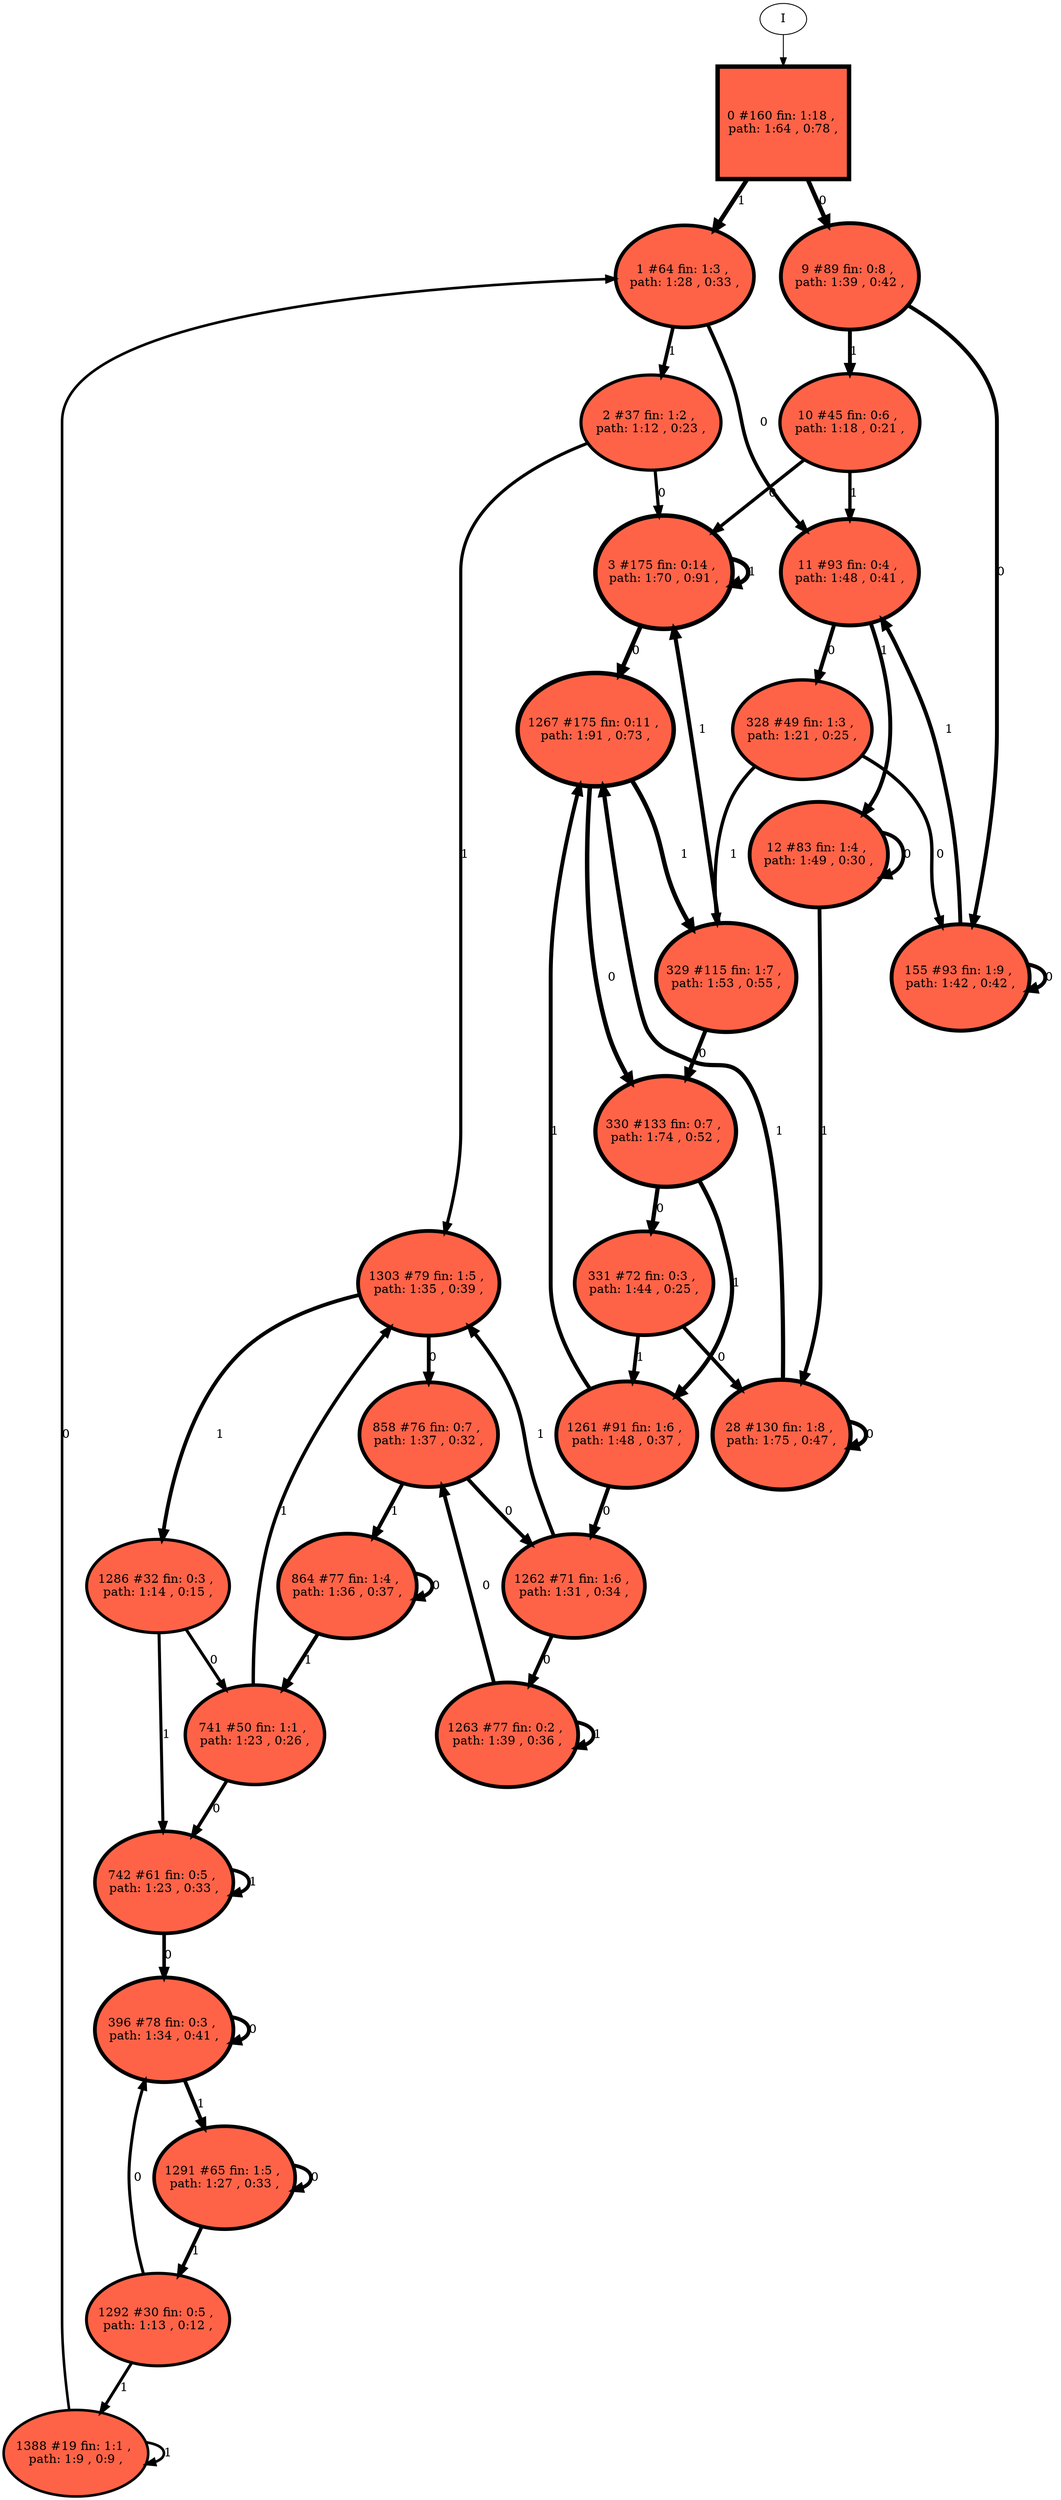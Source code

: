 // produced with flexfringe // 
digraph DFA {
	0 [label="root" shape=box];
		I -> 0;
	0 [ label="0 #160 fin: 1:18 , 
 path: 1:64 , 0:78 , " , style=filled, fillcolor="tomato", width=1.80524, height=1.80524, penwidth=5.0814];
		0 -> 1 [label="1 " , penwidth=5.0814 ];
		0 -> 9 [label="0 " , penwidth=5.0814 ];
	1 [ label="1 #64 fin: 1:3 , 
 path: 1:28 , 0:33 , " , style=filled, fillcolor="tomato", width=1.64372, height=1.64372, penwidth=4.17439];
		1 -> 2 [label="1 " , penwidth=4.17439 ];
		1 -> 11 [label="0 " , penwidth=4.17439 ];
	9 [ label="9 #89 fin: 0:8 , 
 path: 1:39 , 0:42 , " , style=filled, fillcolor="tomato", width=1.70471, height=1.70471, penwidth=4.49981];
		9 -> 10 [label="1 " , penwidth=4.49981 ];
		9 -> 155 [label="0 " , penwidth=4.49981 ];
	2 [ label="2 #37 fin: 1:2 , 
 path: 1:12 , 0:23 , " , style=filled, fillcolor="tomato", width=1.53419, height=1.53419, penwidth=3.63759];
		2 -> 1303 [label="1 " , penwidth=3.63759 ];
		2 -> 3 [label="0 " , penwidth=3.63759 ];
	10 [ label="10 #45 fin: 0:6 , 
 path: 1:18 , 0:21 , " , style=filled, fillcolor="tomato", width=1.57457, height=1.57457, penwidth=3.82864];
		10 -> 11 [label="1 " , penwidth=3.82864 ];
		10 -> 3 [label="0 " , penwidth=3.82864 ];
	155 [ label="155 #93 fin: 1:9 , 
 path: 1:42 , 0:42 , " , style=filled, fillcolor="tomato", width=1.71259, height=1.71259, penwidth=4.54329];
		155 -> 11 [label="1 " , penwidth=4.54329 ];
		155 -> 155 [label="0 " , penwidth=4.54329 ];
	3 [ label="3 #175 fin: 0:14 , 
 path: 1:70 , 0:91 , " , style=filled, fillcolor="tomato", width=1.81978, height=1.81978, penwidth=5.17048];
		3 -> 3 [label="1 " , penwidth=5.17048 ];
		3 -> 1267 [label="0 " , penwidth=5.17048 ];
	11 [ label="11 #93 fin: 0:4 , 
 path: 1:48 , 0:41 , " , style=filled, fillcolor="tomato", width=1.71259, height=1.71259, penwidth=4.54329];
		11 -> 12 [label="1 " , penwidth=4.54329 ];
		11 -> 328 [label="0 " , penwidth=4.54329 ];
	1267 [ label="1267 #175 fin: 0:11 , 
 path: 1:91 , 0:73 , " , style=filled, fillcolor="tomato", width=1.81978, height=1.81978, penwidth=5.17048];
		1267 -> 329 [label="1 " , penwidth=5.17048 ];
		1267 -> 330 [label="0 " , penwidth=5.17048 ];
	12 [ label="12 #83 fin: 1:4 , 
 path: 1:49 , 0:30 , " , style=filled, fillcolor="tomato", width=1.69209, height=1.69209, penwidth=4.43082];
		12 -> 28 [label="1 " , penwidth=4.43082 ];
		12 -> 12 [label="0 " , penwidth=4.43082 ];
	328 [ label="328 #49 fin: 1:3 , 
 path: 1:21 , 0:25 , " , style=filled, fillcolor="tomato", width=1.59169, height=1.59169, penwidth=3.91202];
		328 -> 329 [label="1 " , penwidth=3.91202 ];
		328 -> 155 [label="0 " , penwidth=3.91202 ];
	28 [ label="28 #130 fin: 1:8 , 
 path: 1:75 , 0:47 , " , style=filled, fillcolor="tomato", width=1.77074, height=1.77074, penwidth=4.8752];
		28 -> 1267 [label="1 " , penwidth=4.8752 ];
		28 -> 28 [label="0 " , penwidth=4.8752 ];
	329 [ label="329 #115 fin: 1:7 , 
 path: 1:53 , 0:55 , " , style=filled, fillcolor="tomato", width=1.74982, height=1.74982, penwidth=4.75359];
		329 -> 3 [label="1 " , penwidth=4.75359 ];
		329 -> 330 [label="0 " , penwidth=4.75359 ];
	330 [ label="330 #133 fin: 0:7 , 
 path: 1:74 , 0:52 , " , style=filled, fillcolor="tomato", width=1.77459, height=1.77459, penwidth=4.89784];
		330 -> 1261 [label="1 " , penwidth=4.89784 ];
		330 -> 331 [label="0 " , penwidth=4.89784 ];
	1261 [ label="1261 #91 fin: 1:6 , 
 path: 1:48 , 0:37 , " , style=filled, fillcolor="tomato", width=1.7087, height=1.7087, penwidth=4.52179];
		1261 -> 1267 [label="1 " , penwidth=4.52179 ];
		1261 -> 1262 [label="0 " , penwidth=4.52179 ];
	331 [ label="331 #72 fin: 0:3 , 
 path: 1:44 , 0:25 , " , style=filled, fillcolor="tomato", width=1.66591, height=1.66591, penwidth=4.29046];
		331 -> 1261 [label="1 " , penwidth=4.29046 ];
		331 -> 28 [label="0 " , penwidth=4.29046 ];
	1262 [ label="1262 #71 fin: 1:6 , 
 path: 1:31 , 0:34 , " , style=filled, fillcolor="tomato", width=1.66329, height=1.66329, penwidth=4.27667];
		1262 -> 1303 [label="1 " , penwidth=4.27667 ];
		1262 -> 1263 [label="0 " , penwidth=4.27667 ];
	1291 [ label="1291 #65 fin: 1:5 , 
 path: 1:27 , 0:33 , " , style=filled, fillcolor="tomato", width=1.64667, height=1.64667, penwidth=4.18965];
		1291 -> 1292 [label="1 " , penwidth=4.18965 ];
		1291 -> 1291 [label="0 " , penwidth=4.18965 ];
	1263 [ label="1263 #77 fin: 0:2 , 
 path: 1:39 , 0:36 , " , style=filled, fillcolor="tomato", width=1.67835, height=1.67835, penwidth=4.35671];
		1263 -> 1263 [label="1 " , penwidth=4.35671 ];
		1263 -> 858 [label="0 " , penwidth=4.35671 ];
	1303 [ label="1303 #79 fin: 1:5 , 
 path: 1:35 , 0:39 , " , style=filled, fillcolor="tomato", width=1.68307, height=1.68307, penwidth=4.38203];
		1303 -> 1286 [label="1 " , penwidth=4.38203 ];
		1303 -> 858 [label="0 " , penwidth=4.38203 ];
	1292 [ label="1292 #30 fin: 0:5 , 
 path: 1:13 , 0:12 , " , style=filled, fillcolor="tomato", width=1.4893, height=1.4893, penwidth=3.43399];
		1292 -> 1388 [label="1 " , penwidth=3.43399 ];
		1292 -> 396 [label="0 " , penwidth=3.43399 ];
	864 [ label="864 #77 fin: 1:4 , 
 path: 1:36 , 0:37 , " , style=filled, fillcolor="tomato", width=1.67835, height=1.67835, penwidth=4.35671];
		864 -> 741 [label="1 " , penwidth=4.35671 ];
		864 -> 864 [label="0 " , penwidth=4.35671 ];
	1286 [ label="1286 #32 fin: 0:3 , 
 path: 1:14 , 0:15 , " , style=filled, fillcolor="tomato", width=1.5033, height=1.5033, penwidth=3.49651];
		1286 -> 742 [label="1 " , penwidth=3.49651 ];
		1286 -> 741 [label="0 " , penwidth=3.49651 ];
	858 [ label="858 #76 fin: 0:7 , 
 path: 1:37 , 0:32 , " , style=filled, fillcolor="tomato", width=1.67594, height=1.67594, penwidth=4.34381];
		858 -> 864 [label="1 " , penwidth=4.34381 ];
		858 -> 1262 [label="0 " , penwidth=4.34381 ];
	1388 [ label="1388 #19 fin: 1:1 , 
 path: 1:9 , 0:9 , " , style=filled, fillcolor="tomato", width=1.38523, height=1.38523, penwidth=2.99573];
		1388 -> 1388 [label="1 " , penwidth=2.99573 ];
		1388 -> 1 [label="0 " , penwidth=2.99573 ];
	741 [ label="741 #50 fin: 1:1 , 
 path: 1:23 , 0:26 , " , style=filled, fillcolor="tomato", width=1.59571, height=1.59571, penwidth=3.93183];
		741 -> 1303 [label="1 " , penwidth=3.93183 ];
		741 -> 742 [label="0 " , penwidth=3.93183 ];
	742 [ label="742 #61 fin: 0:5 , 
 path: 1:23 , 0:33 , " , style=filled, fillcolor="tomato", width=1.63455, height=1.63455, penwidth=4.12713];
		742 -> 742 [label="1 " , penwidth=4.12713 ];
		742 -> 396 [label="0 " , penwidth=4.12713 ];
	396 [ label="396 #78 fin: 0:3 , 
 path: 1:34 , 0:41 , " , style=filled, fillcolor="tomato", width=1.68073, height=1.68073, penwidth=4.36945];
		396 -> 1291 [label="1 " , penwidth=4.36945 ];
		396 -> 396 [label="0 " , penwidth=4.36945 ];
}
